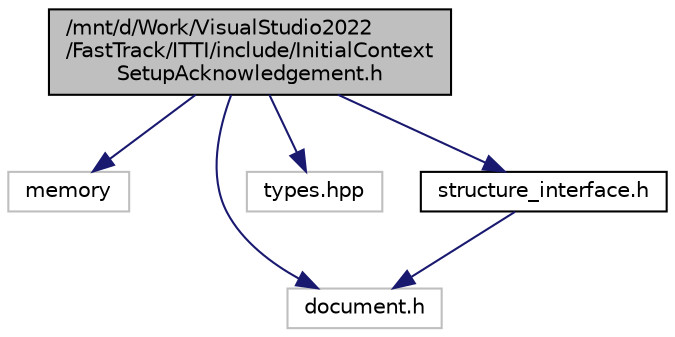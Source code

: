 digraph "/mnt/d/Work/VisualStudio2022/FastTrack/ITTI/include/InitialContextSetupAcknowledgement.h"
{
 // LATEX_PDF_SIZE
  edge [fontname="Helvetica",fontsize="10",labelfontname="Helvetica",labelfontsize="10"];
  node [fontname="Helvetica",fontsize="10",shape=record];
  Node1 [label="/mnt/d/Work/VisualStudio2022\l/FastTrack/ITTI/include/InitialContext\lSetupAcknowledgement.h",height=0.2,width=0.4,color="black", fillcolor="grey75", style="filled", fontcolor="black",tooltip="Struct handler of \"vran::rrc_cu::lte::InitialContextSetupAcknowledgement\" struct."];
  Node1 -> Node2 [color="midnightblue",fontsize="10",style="solid",fontname="Helvetica"];
  Node2 [label="memory",height=0.2,width=0.4,color="grey75", fillcolor="white", style="filled",tooltip=" "];
  Node1 -> Node3 [color="midnightblue",fontsize="10",style="solid",fontname="Helvetica"];
  Node3 [label="document.h",height=0.2,width=0.4,color="grey75", fillcolor="white", style="filled",tooltip=" "];
  Node1 -> Node4 [color="midnightblue",fontsize="10",style="solid",fontname="Helvetica"];
  Node4 [label="types.hpp",height=0.2,width=0.4,color="grey75", fillcolor="white", style="filled",tooltip=" "];
  Node1 -> Node5 [color="midnightblue",fontsize="10",style="solid",fontname="Helvetica"];
  Node5 [label="structure_interface.h",height=0.2,width=0.4,color="black", fillcolor="white", style="filled",URL="$structure__interface_8h.html",tooltip="Interface of serializable structures."];
  Node5 -> Node3 [color="midnightblue",fontsize="10",style="solid",fontname="Helvetica"];
}
